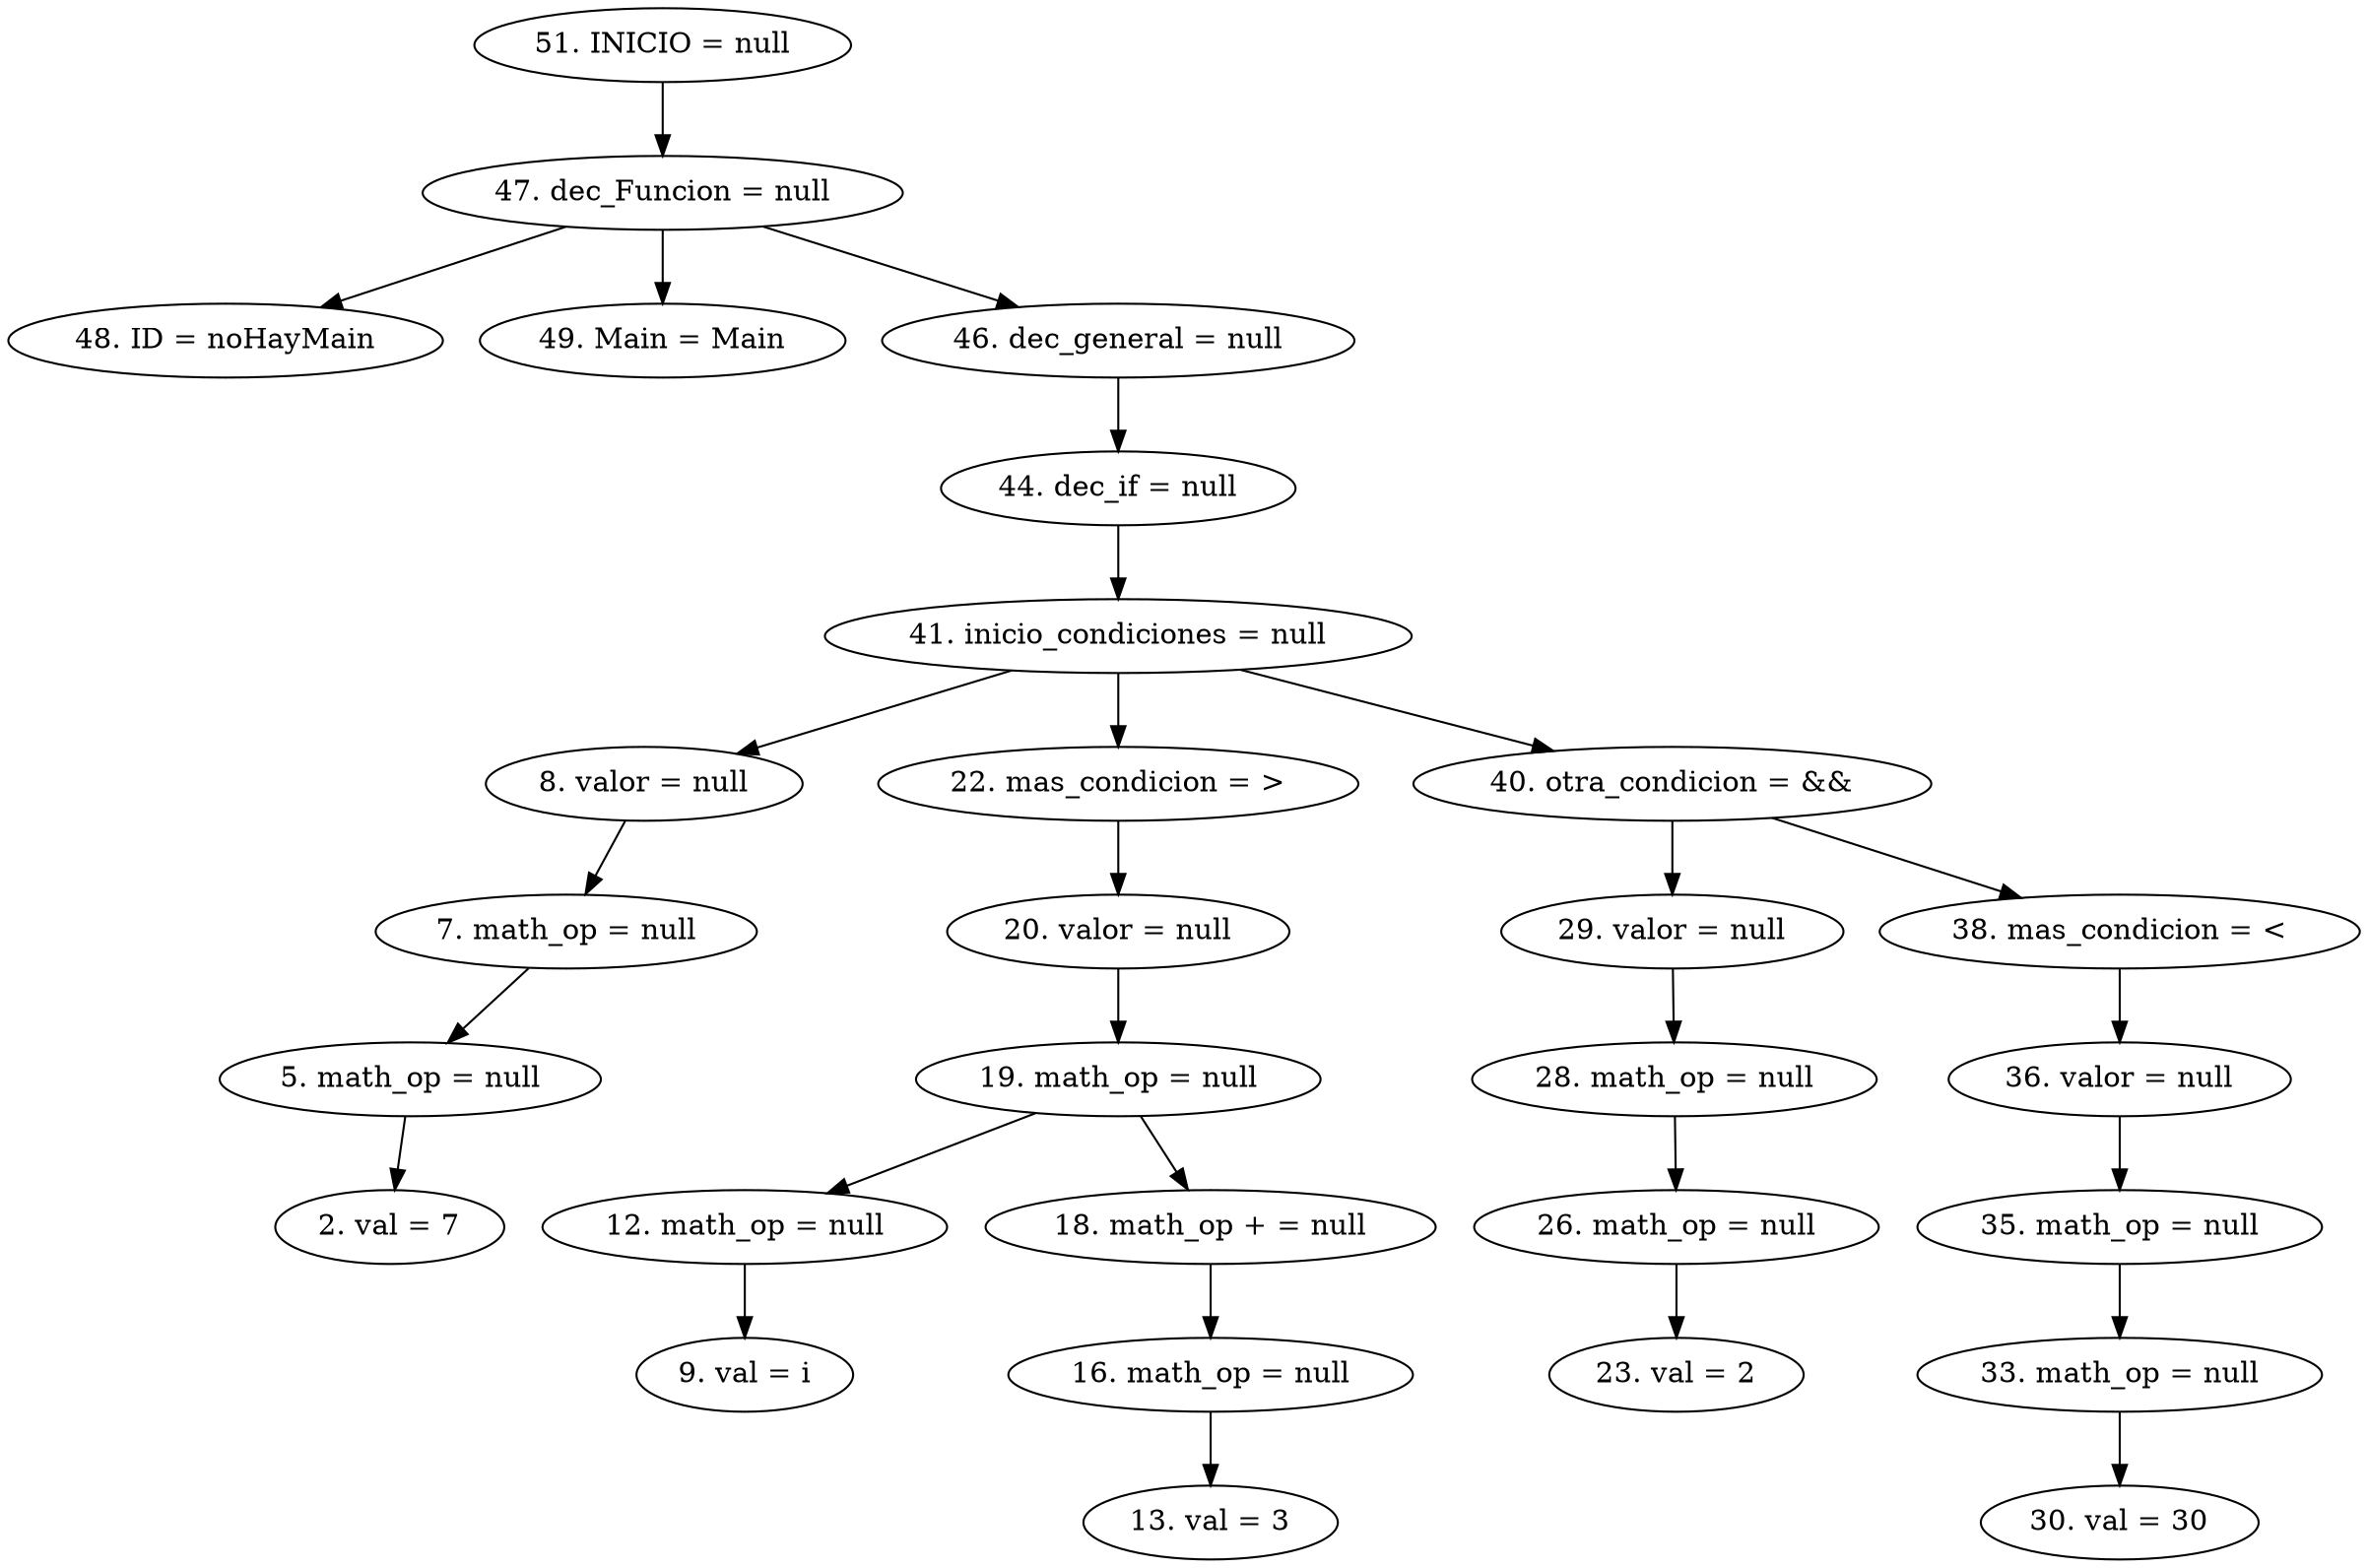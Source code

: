 digraph G {
"51. INICIO = null"->"47. dec_Funcion = null"
"47. dec_Funcion = null"->"48. ID = noHayMain"
"47. dec_Funcion = null"->"49. Main = Main"
"47. dec_Funcion = null"->"46. dec_general = null"
"46. dec_general = null"->"44. dec_if = null"
"44. dec_if = null"->"41. inicio_condiciones = null"
"41. inicio_condiciones = null"->"8. valor = null"
"8. valor = null"->"7. math_op = null"
"7. math_op = null"->"5. math_op = null"
"5. math_op = null"->"2. val = 7"
"41. inicio_condiciones = null"->"22. mas_condicion = >"
"22. mas_condicion = >"->"20. valor = null"
"20. valor = null"->"19. math_op = null"
"19. math_op = null"->"12. math_op = null"
"12. math_op = null"->"9. val = i"
"19. math_op = null"->"18. math_op + = null"
"18. math_op + = null"->"16. math_op = null"
"16. math_op = null"->"13. val = 3"
"41. inicio_condiciones = null"->"40. otra_condicion = &&"
"40. otra_condicion = &&"->"29. valor = null"
"29. valor = null"->"28. math_op = null"
"28. math_op = null"->"26. math_op = null"
"26. math_op = null"->"23. val = 2"
"40. otra_condicion = &&"->"38. mas_condicion = <"
"38. mas_condicion = <"->"36. valor = null"
"36. valor = null"->"35. math_op = null"
"35. math_op = null"->"33. math_op = null"
"33. math_op = null"->"30. val = 30"


}
